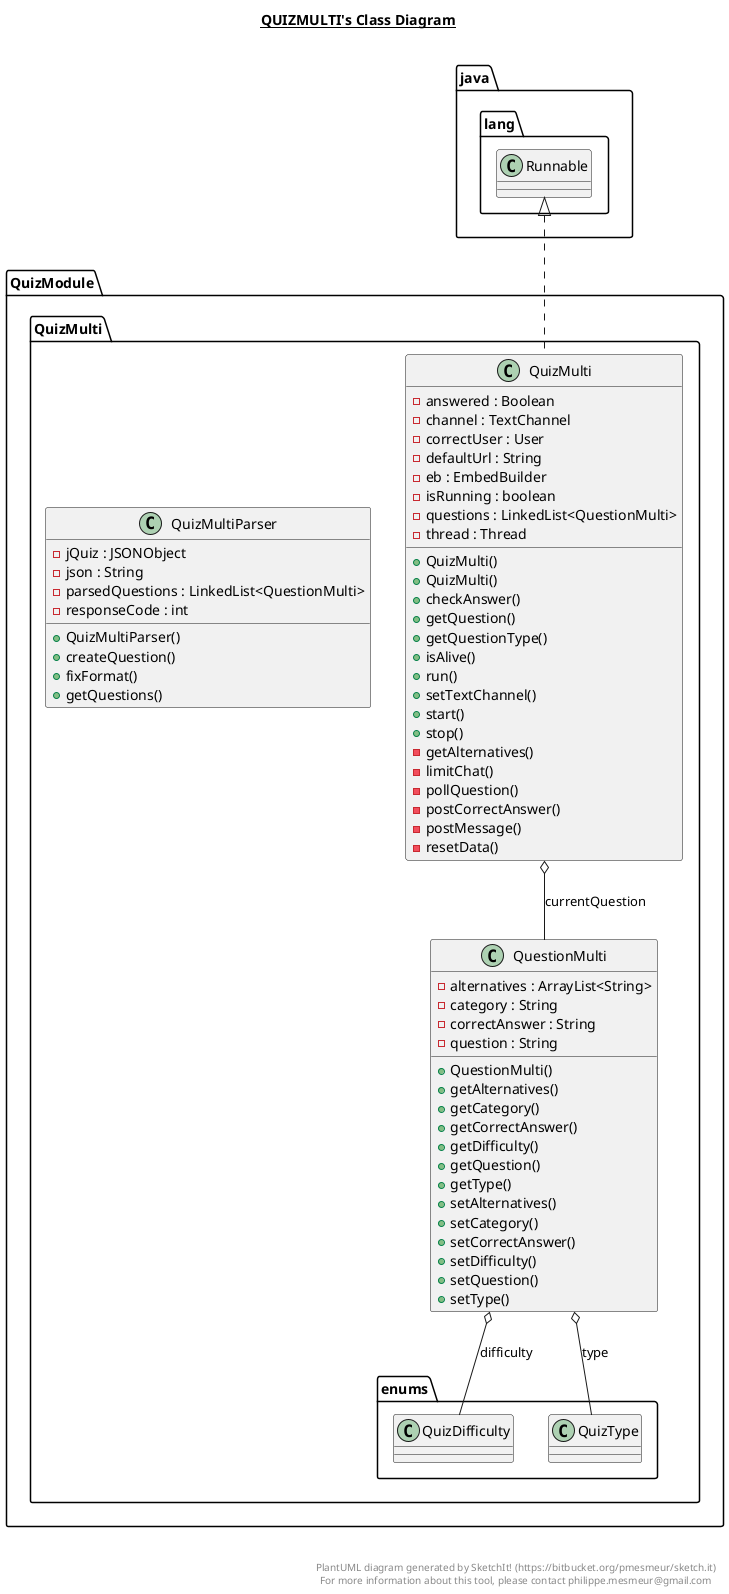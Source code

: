 @startuml

title __QUIZMULTI's Class Diagram__\n

  namespace QuizModule {
    namespace QuizMulti {
      class QuizModule.QuizMulti.QuestionMulti {
          - alternatives : ArrayList<String>
          - category : String
          - correctAnswer : String
          - question : String
          + QuestionMulti()
          + getAlternatives()
          + getCategory()
          + getCorrectAnswer()
          + getDifficulty()
          + getQuestion()
          + getType()
          + setAlternatives()
          + setCategory()
          + setCorrectAnswer()
          + setDifficulty()
          + setQuestion()
          + setType()
      }
    }
  }
  

  namespace QuizModule {
    namespace QuizMulti {
      class QuizModule.QuizMulti.QuizMulti {
          - answered : Boolean
          - channel : TextChannel
          - correctUser : User
          - defaultUrl : String
          - eb : EmbedBuilder
          - isRunning : boolean
          - questions : LinkedList<QuestionMulti>
          - thread : Thread
          + QuizMulti()
          + QuizMulti()
          + checkAnswer()
          + getQuestion()
          + getQuestionType()
          + isAlive()
          + run()
          + setTextChannel()
          + start()
          + stop()
          - getAlternatives()
          - limitChat()
          - pollQuestion()
          - postCorrectAnswer()
          - postMessage()
          - resetData()
      }
    }
  }
  

  namespace QuizModule {
    namespace QuizMulti {
      class QuizModule.QuizMulti.QuizMultiParser {
          - jQuiz : JSONObject
          - json : String
          - parsedQuestions : LinkedList<QuestionMulti>
          - responseCode : int
          + QuizMultiParser()
          + createQuestion()
          + fixFormat()
          + getQuestions()
      }
    }
  }
  

  QuizModule.QuizMulti.QuestionMulti o-- QuizModule.QuizMulti.enums.QuizDifficulty : difficulty
  QuizModule.QuizMulti.QuestionMulti o-- QuizModule.QuizMulti.enums.QuizType : type
  QuizModule.QuizMulti.QuizMulti .up.|> java.lang.Runnable
  QuizModule.QuizMulti.QuizMulti o-- QuizModule.QuizMulti.QuestionMulti : currentQuestion


right footer


PlantUML diagram generated by SketchIt! (https://bitbucket.org/pmesmeur/sketch.it)
For more information about this tool, please contact philippe.mesmeur@gmail.com
endfooter

@enduml
